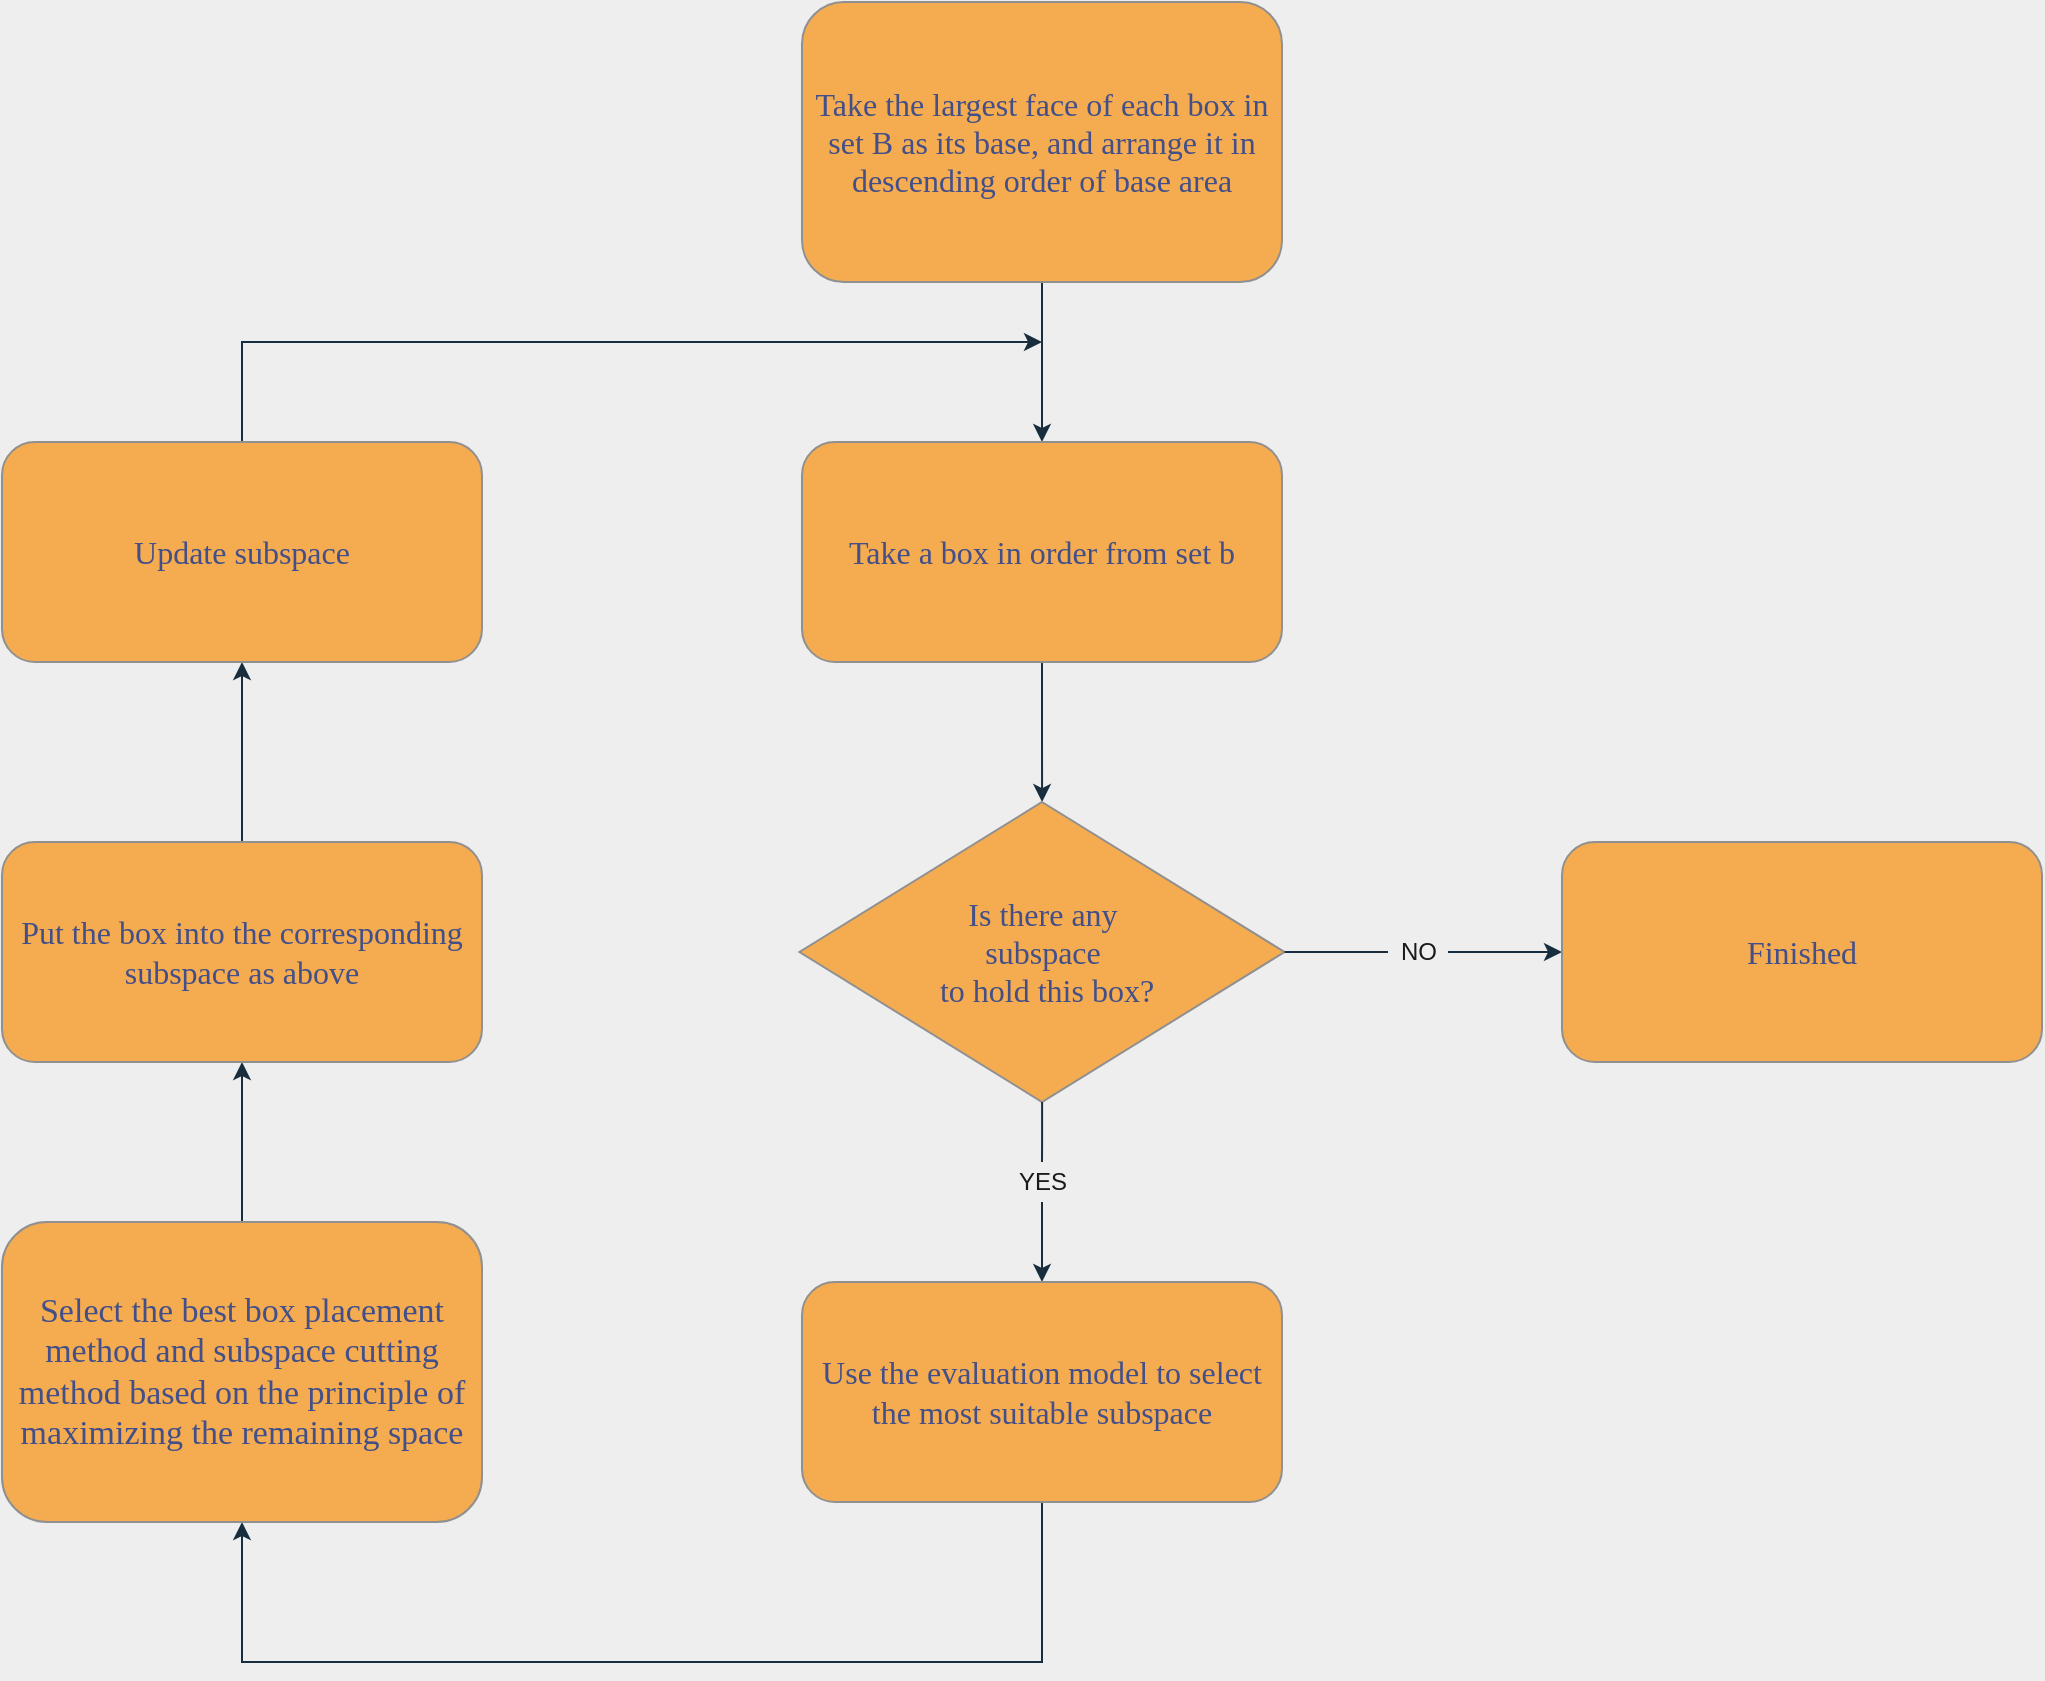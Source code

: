 <mxfile version="16.5.3" type="github" pages="2">
  <diagram id="2F3VAXZ8-1Kr_GdewVta" name="第 1 页">
    <mxGraphModel dx="1828" dy="962" grid="0" gridSize="10" guides="1" tooltips="1" connect="1" arrows="1" fold="1" page="0" pageScale="1" pageWidth="850" pageHeight="1100" background="#EEEEEE" math="0" shadow="0">
      <root>
        <mxCell id="0" />
        <mxCell id="1" parent="0" />
        <mxCell id="1AQx9iqT7WHQDw-DjT6r-6" value="" style="edgeStyle=orthogonalEdgeStyle;rounded=0;orthogonalLoop=1;jettySize=auto;html=1;labelBackgroundColor=#EEEEEE;strokeColor=#182E3E;fontColor=#1A1A1A;" edge="1" parent="1" source="1AQx9iqT7WHQDw-DjT6r-3" target="1AQx9iqT7WHQDw-DjT6r-5">
          <mxGeometry relative="1" as="geometry" />
        </mxCell>
        <mxCell id="1AQx9iqT7WHQDw-DjT6r-3" value="&lt;span style=&quot;font-family: &amp;quot;cascadia code&amp;quot;; font-size: 16px; color: rgb(66, 79, 136);&quot;&gt;Take the largest face of each box in set B as its base, and arrange it in descending order of base area&lt;/span&gt;" style="rounded=1;whiteSpace=wrap;html=1;fillColor=#F5AB50;strokeColor=#909090;fontColor=#1A1A1A;fontSize=16;" vertex="1" parent="1">
          <mxGeometry x="270" y="120" width="240" height="140" as="geometry" />
        </mxCell>
        <mxCell id="1AQx9iqT7WHQDw-DjT6r-12" value="" style="edgeStyle=orthogonalEdgeStyle;rounded=0;orthogonalLoop=1;jettySize=auto;html=1;labelBackgroundColor=#EEEEEE;strokeColor=#182E3E;fontColor=#1A1A1A;" edge="1" parent="1" source="1AQx9iqT7WHQDw-DjT6r-5" target="1AQx9iqT7WHQDw-DjT6r-11">
          <mxGeometry relative="1" as="geometry" />
        </mxCell>
        <mxCell id="1AQx9iqT7WHQDw-DjT6r-5" value="&lt;span style=&quot;font-family: &amp;quot;cascadia code&amp;quot;; font-size: 16px; color: rgb(66, 79, 136);&quot;&gt;Take a box in order from set b&lt;/span&gt;" style="rounded=1;whiteSpace=wrap;html=1;fillColor=#F5AB50;strokeColor=#909090;fontColor=#1A1A1A;fontSize=16;" vertex="1" parent="1">
          <mxGeometry x="270" y="340" width="240" height="110" as="geometry" />
        </mxCell>
        <mxCell id="1AQx9iqT7WHQDw-DjT6r-14" value="" style="edgeStyle=orthogonalEdgeStyle;rounded=0;orthogonalLoop=1;jettySize=auto;html=1;startArrow=none;labelBackgroundColor=#EEEEEE;strokeColor=#182E3E;fontColor=#1A1A1A;" edge="1" parent="1" source="1AQx9iqT7WHQDw-DjT6r-32" target="1AQx9iqT7WHQDw-DjT6r-13">
          <mxGeometry relative="1" as="geometry" />
        </mxCell>
        <mxCell id="1AQx9iqT7WHQDw-DjT6r-29" style="edgeStyle=orthogonalEdgeStyle;rounded=0;orthogonalLoop=1;jettySize=auto;html=1;exitX=1;exitY=0.5;exitDx=0;exitDy=0;entryX=0;entryY=0.5;entryDx=0;entryDy=0;startArrow=none;labelBackgroundColor=#EEEEEE;strokeColor=#182E3E;fontColor=#1A1A1A;" edge="1" parent="1" source="1AQx9iqT7WHQDw-DjT6r-30" target="1AQx9iqT7WHQDw-DjT6r-28">
          <mxGeometry relative="1" as="geometry" />
        </mxCell>
        <mxCell id="1AQx9iqT7WHQDw-DjT6r-11" value="&lt;span style=&quot;font-family: &amp;quot;cascadia code&amp;quot;; font-size: 16px; color: rgb(66, 79, 136);&quot;&gt;Is there any &lt;br style=&quot;font-size: 16px;&quot;&gt;subspace&lt;br style=&quot;font-size: 16px;&quot;&gt;&amp;nbsp;to hold this box?&lt;/span&gt;" style="rhombus;whiteSpace=wrap;html=1;fillColor=#F5AB50;strokeColor=#909090;fontColor=#1A1A1A;fontSize=16;" vertex="1" parent="1">
          <mxGeometry x="268.75" y="520" width="242.5" height="150" as="geometry" />
        </mxCell>
        <mxCell id="1AQx9iqT7WHQDw-DjT6r-17" style="edgeStyle=orthogonalEdgeStyle;rounded=0;orthogonalLoop=1;jettySize=auto;html=1;exitX=0.5;exitY=1;exitDx=0;exitDy=0;entryX=0.5;entryY=1;entryDx=0;entryDy=0;labelBackgroundColor=#EEEEEE;strokeColor=#182E3E;fontColor=#1A1A1A;" edge="1" parent="1" source="1AQx9iqT7WHQDw-DjT6r-13" target="1AQx9iqT7WHQDw-DjT6r-15">
          <mxGeometry relative="1" as="geometry">
            <Array as="points">
              <mxPoint x="390" y="950" />
              <mxPoint x="-10" y="950" />
            </Array>
          </mxGeometry>
        </mxCell>
        <mxCell id="1AQx9iqT7WHQDw-DjT6r-13" value="&lt;span style=&quot;font-family: &amp;quot;cascadia code&amp;quot;; font-size: 16px; color: rgb(66, 79, 136);&quot;&gt;Use the evaluation model to select the most suitable subspace&lt;/span&gt;" style="rounded=1;whiteSpace=wrap;html=1;fillColor=#F5AB50;strokeColor=#909090;fontColor=#1A1A1A;fontSize=16;" vertex="1" parent="1">
          <mxGeometry x="270" y="760" width="240" height="110" as="geometry" />
        </mxCell>
        <mxCell id="1AQx9iqT7WHQDw-DjT6r-19" value="" style="edgeStyle=orthogonalEdgeStyle;rounded=0;orthogonalLoop=1;jettySize=auto;html=1;labelBackgroundColor=#EEEEEE;strokeColor=#182E3E;fontColor=#1A1A1A;" edge="1" parent="1" source="1AQx9iqT7WHQDw-DjT6r-15" target="1AQx9iqT7WHQDw-DjT6r-18">
          <mxGeometry relative="1" as="geometry" />
        </mxCell>
        <mxCell id="1AQx9iqT7WHQDw-DjT6r-15" value="&lt;span style=&quot;font-family: &amp;quot;cascadia code&amp;quot;; font-size: 17px; color: rgb(66, 79, 136);&quot;&gt;Select the best box placement method and subspace cutting method based on the principle of maximizing the remaining space&lt;/span&gt;" style="rounded=1;whiteSpace=wrap;html=1;fillColor=#F5AB50;strokeColor=#909090;fontColor=#1A1A1A;fontSize=17;" vertex="1" parent="1">
          <mxGeometry x="-130" y="730" width="240" height="150" as="geometry" />
        </mxCell>
        <mxCell id="1AQx9iqT7WHQDw-DjT6r-21" value="" style="edgeStyle=orthogonalEdgeStyle;rounded=0;orthogonalLoop=1;jettySize=auto;html=1;labelBackgroundColor=#EEEEEE;strokeColor=#182E3E;fontColor=#1A1A1A;" edge="1" parent="1" source="1AQx9iqT7WHQDw-DjT6r-18" target="1AQx9iqT7WHQDw-DjT6r-20">
          <mxGeometry relative="1" as="geometry" />
        </mxCell>
        <mxCell id="1AQx9iqT7WHQDw-DjT6r-18" value="&lt;span style=&quot;font-family: &amp;quot;cascadia code&amp;quot;; font-size: 16px; color: rgb(66, 79, 136);&quot;&gt;Put the box into the corresponding subspace as above&lt;/span&gt;" style="rounded=1;whiteSpace=wrap;html=1;fillColor=#F5AB50;strokeColor=#909090;fontColor=#1A1A1A;fontSize=16;" vertex="1" parent="1">
          <mxGeometry x="-130" y="540" width="240" height="110" as="geometry" />
        </mxCell>
        <mxCell id="1AQx9iqT7WHQDw-DjT6r-27" style="edgeStyle=orthogonalEdgeStyle;rounded=0;orthogonalLoop=1;jettySize=auto;html=1;exitX=0.5;exitY=0;exitDx=0;exitDy=0;labelBackgroundColor=#EEEEEE;strokeColor=#182E3E;fontColor=#1A1A1A;" edge="1" parent="1" source="1AQx9iqT7WHQDw-DjT6r-20">
          <mxGeometry relative="1" as="geometry">
            <mxPoint x="390" y="290" as="targetPoint" />
            <Array as="points">
              <mxPoint x="-10" y="290" />
            </Array>
          </mxGeometry>
        </mxCell>
        <mxCell id="1AQx9iqT7WHQDw-DjT6r-20" value="&lt;span style=&quot;font-family: &amp;quot;cascadia code&amp;quot;; font-size: 16px; color: rgb(66, 79, 136);&quot;&gt;Update subspace&lt;/span&gt;" style="rounded=1;whiteSpace=wrap;html=1;fillColor=#F5AB50;strokeColor=#909090;fontColor=#1A1A1A;fontSize=16;" vertex="1" parent="1">
          <mxGeometry x="-130" y="340" width="240" height="110" as="geometry" />
        </mxCell>
        <mxCell id="1AQx9iqT7WHQDw-DjT6r-28" value="&lt;span style=&quot;font-family: &amp;quot;cascadia code&amp;quot;; font-size: 16px; color: rgb(66, 79, 136);&quot;&gt;Finished&lt;/span&gt;" style="rounded=1;whiteSpace=wrap;html=1;fillColor=#F5AB50;strokeColor=#909090;fontColor=#1A1A1A;fontSize=16;" vertex="1" parent="1">
          <mxGeometry x="650" y="540" width="240" height="110" as="geometry" />
        </mxCell>
        <mxCell id="1AQx9iqT7WHQDw-DjT6r-30" value="NO" style="text;html=1;align=center;verticalAlign=middle;resizable=0;points=[];autosize=1;strokeColor=none;fillColor=none;fontColor=#1A1A1A;" vertex="1" parent="1">
          <mxGeometry x="563" y="585" width="30" height="20" as="geometry" />
        </mxCell>
        <mxCell id="1AQx9iqT7WHQDw-DjT6r-31" value="" style="edgeStyle=orthogonalEdgeStyle;rounded=0;orthogonalLoop=1;jettySize=auto;html=1;exitX=1;exitY=0.5;exitDx=0;exitDy=0;entryX=0;entryY=0.5;entryDx=0;entryDy=0;endArrow=none;labelBackgroundColor=#EEEEEE;strokeColor=#182E3E;fontColor=#1A1A1A;" edge="1" parent="1" source="1AQx9iqT7WHQDw-DjT6r-11" target="1AQx9iqT7WHQDw-DjT6r-30">
          <mxGeometry relative="1" as="geometry">
            <mxPoint x="511.25" y="595" as="sourcePoint" />
            <mxPoint x="650" y="595" as="targetPoint" />
          </mxGeometry>
        </mxCell>
        <mxCell id="1AQx9iqT7WHQDw-DjT6r-32" value="YES&lt;br&gt;" style="text;html=1;align=center;verticalAlign=middle;resizable=0;points=[];autosize=1;strokeColor=none;fillColor=none;fontColor=#1A1A1A;" vertex="1" parent="1">
          <mxGeometry x="370" y="700" width="40" height="20" as="geometry" />
        </mxCell>
        <mxCell id="1AQx9iqT7WHQDw-DjT6r-33" value="" style="edgeStyle=orthogonalEdgeStyle;rounded=0;orthogonalLoop=1;jettySize=auto;html=1;endArrow=none;labelBackgroundColor=#EEEEEE;strokeColor=#182E3E;fontColor=#1A1A1A;" edge="1" parent="1" source="1AQx9iqT7WHQDw-DjT6r-11" target="1AQx9iqT7WHQDw-DjT6r-32">
          <mxGeometry relative="1" as="geometry">
            <mxPoint x="390.077" y="669.952" as="sourcePoint" />
            <mxPoint x="390.077" y="740.0" as="targetPoint" />
          </mxGeometry>
        </mxCell>
      </root>
    </mxGraphModel>
  </diagram>
  <diagram id="Zxj-QtnGCHVZQRm80m7u" name="第 2 页">
    <mxGraphModel dx="1358" dy="801" grid="0" gridSize="10" guides="1" tooltips="1" connect="1" arrows="1" fold="1" page="0" pageScale="1" pageWidth="850" pageHeight="1100" background="#F1FAEE" math="0" shadow="0">
      <root>
        <mxCell id="zZFkNgz1vnyAvPxSky1K-0" />
        <mxCell id="zZFkNgz1vnyAvPxSky1K-1" parent="zZFkNgz1vnyAvPxSky1K-0" />
        <mxCell id="n6YQ6FvhAp51NBoPDscb-5" value="" style="edgeStyle=orthogonalEdgeStyle;curved=0;rounded=1;sketch=0;orthogonalLoop=1;jettySize=auto;html=1;fontFamily=Lucida Console;fontColor=#1D3557;strokeColor=#457B9D;labelBackgroundColor=#F1FAEE;" edge="1" parent="zZFkNgz1vnyAvPxSky1K-1" source="n6YQ6FvhAp51NBoPDscb-0" target="n6YQ6FvhAp51NBoPDscb-4">
          <mxGeometry relative="1" as="geometry" />
        </mxCell>
        <mxCell id="n6YQ6FvhAp51NBoPDscb-0" value="&lt;font face=&quot;Lucida Console&quot; style=&quot;font-size: 14px;&quot;&gt;Using the entropy method to select the type of UAV&lt;/font&gt;" style="rounded=1;whiteSpace=wrap;html=1;sketch=0;fontColor=#1D3557;strokeColor=#457B9D;fillColor=#A8DADC;fontSize=14;" vertex="1" parent="zZFkNgz1vnyAvPxSky1K-1">
          <mxGeometry x="28" y="39" width="189" height="71" as="geometry" />
        </mxCell>
        <mxCell id="n6YQ6FvhAp51NBoPDscb-7" value="" style="edgeStyle=orthogonalEdgeStyle;curved=0;rounded=1;sketch=0;orthogonalLoop=1;jettySize=auto;html=1;fontFamily=Lucida Console;fontColor=#1D3557;strokeColor=#457B9D;labelBackgroundColor=#F1FAEE;" edge="1" parent="zZFkNgz1vnyAvPxSky1K-1" source="n6YQ6FvhAp51NBoPDscb-4" target="n6YQ6FvhAp51NBoPDscb-6">
          <mxGeometry relative="1" as="geometry" />
        </mxCell>
        <mxCell id="n6YQ6FvhAp51NBoPDscb-4" value="&lt;span style=&quot;font-family: &amp;#34;lucida console&amp;#34;&quot;&gt;Determine rescue procedures&amp;nbsp;and rescue principles&lt;/span&gt;" style="rounded=1;whiteSpace=wrap;html=1;sketch=0;fontColor=#1D3557;strokeColor=#457B9D;fillColor=#A8DADC;fontSize=14;" vertex="1" parent="zZFkNgz1vnyAvPxSky1K-1">
          <mxGeometry x="28" y="167" width="189" height="71" as="geometry" />
        </mxCell>
        <mxCell id="n6YQ6FvhAp51NBoPDscb-9" value="" style="edgeStyle=orthogonalEdgeStyle;curved=0;rounded=1;sketch=0;orthogonalLoop=1;jettySize=auto;html=1;fontFamily=Lucida Console;fontColor=#1D3557;strokeColor=#457B9D;labelBackgroundColor=#F1FAEE;" edge="1" parent="zZFkNgz1vnyAvPxSky1K-1" source="n6YQ6FvhAp51NBoPDscb-6" target="n6YQ6FvhAp51NBoPDscb-8">
          <mxGeometry relative="1" as="geometry" />
        </mxCell>
        <mxCell id="n6YQ6FvhAp51NBoPDscb-6" value="&lt;span style=&quot;font-family: &amp;#34;lucida console&amp;#34;&quot;&gt;Cargo Container Location Model&lt;/span&gt;" style="rounded=1;whiteSpace=wrap;html=1;sketch=0;fontColor=#1D3557;strokeColor=#457B9D;fillColor=#A8DADC;fontSize=14;" vertex="1" parent="zZFkNgz1vnyAvPxSky1K-1">
          <mxGeometry x="28" y="295" width="189" height="71" as="geometry" />
        </mxCell>
        <mxCell id="n6YQ6FvhAp51NBoPDscb-11" value="" style="edgeStyle=orthogonalEdgeStyle;curved=0;rounded=1;sketch=0;orthogonalLoop=1;jettySize=auto;html=1;fontFamily=Lucida Console;fontColor=#1D3557;strokeColor=#457B9D;labelBackgroundColor=#F1FAEE;" edge="1" parent="zZFkNgz1vnyAvPxSky1K-1" source="n6YQ6FvhAp51NBoPDscb-8" target="n6YQ6FvhAp51NBoPDscb-10">
          <mxGeometry relative="1" as="geometry" />
        </mxCell>
        <mxCell id="n6YQ6FvhAp51NBoPDscb-8" value="&lt;span style=&quot;font-family: &amp;#34;lucida console&amp;#34;&quot;&gt;Packing Configuration Model&lt;/span&gt;" style="rounded=1;whiteSpace=wrap;html=1;sketch=0;fontColor=#1D3557;strokeColor=#457B9D;fillColor=#A8DADC;fontSize=14;" vertex="1" parent="zZFkNgz1vnyAvPxSky1K-1">
          <mxGeometry x="28" y="423" width="189" height="71" as="geometry" />
        </mxCell>
        <mxCell id="n6YQ6FvhAp51NBoPDscb-13" value="" style="edgeStyle=orthogonalEdgeStyle;curved=0;rounded=1;sketch=0;orthogonalLoop=1;jettySize=auto;html=1;fontFamily=Lucida Console;fontColor=#1D3557;strokeColor=#457B9D;labelBackgroundColor=#F1FAEE;" edge="1" parent="zZFkNgz1vnyAvPxSky1K-1" source="n6YQ6FvhAp51NBoPDscb-10" target="n6YQ6FvhAp51NBoPDscb-12">
          <mxGeometry relative="1" as="geometry" />
        </mxCell>
        <mxCell id="n6YQ6FvhAp51NBoPDscb-10" value="&lt;span style=&quot;font-family: &amp;#34;lucida console&amp;#34;&quot;&gt;Drone Flight Plan Model&lt;/span&gt;" style="rounded=1;whiteSpace=wrap;html=1;sketch=0;fontColor=#1D3557;strokeColor=#457B9D;fillColor=#A8DADC;fontSize=14;" vertex="1" parent="zZFkNgz1vnyAvPxSky1K-1">
          <mxGeometry x="28" y="551" width="189" height="71" as="geometry" />
        </mxCell>
        <mxCell id="n6YQ6FvhAp51NBoPDscb-12" value="&lt;font face=&quot;Lucida Console&quot; style=&quot;font-size: 14px&quot;&gt;Sensitivity analysis&lt;/font&gt;" style="rounded=1;whiteSpace=wrap;html=1;sketch=0;fontColor=#1D3557;strokeColor=#457B9D;fillColor=#A8DADC;fontSize=14;" vertex="1" parent="zZFkNgz1vnyAvPxSky1K-1">
          <mxGeometry x="28" y="679" width="189" height="71" as="geometry" />
        </mxCell>
        <mxCell id="n6YQ6FvhAp51NBoPDscb-14" value="" style="shape=curlyBracket;whiteSpace=wrap;html=1;rounded=1;sketch=0;fontFamily=Lucida Console;fontColor=#1D3557;strokeColor=#457B9D;fillColor=#A8DADC;" vertex="1" parent="zZFkNgz1vnyAvPxSky1K-1">
          <mxGeometry x="279" y="14.5" width="20" height="120" as="geometry" />
        </mxCell>
        <mxCell id="n6YQ6FvhAp51NBoPDscb-16" value="Max Payload Capability" style="text;html=1;align=center;verticalAlign=middle;resizable=0;points=[];autosize=1;strokeColor=none;fillColor=none;fontFamily=Lucida Console;fontColor=#1D3557;fontSize=15;" vertex="1" parent="zZFkNgz1vnyAvPxSky1K-1">
          <mxGeometry x="309" y="17" width="209" height="22" as="geometry" />
        </mxCell>
        <mxCell id="n6YQ6FvhAp51NBoPDscb-17" value="Flight Distance No Cargo" style="text;html=1;align=center;verticalAlign=middle;resizable=0;points=[];autosize=1;strokeColor=none;fillColor=none;fontFamily=Lucida Console;fontColor=#1D3557;fontSize=15;" vertex="1" parent="zZFkNgz1vnyAvPxSky1K-1">
          <mxGeometry x="309" y="63.5" width="227" height="22" as="geometry" />
        </mxCell>
        <mxCell id="n6YQ6FvhAp51NBoPDscb-18" value="Space Utilization" style="text;html=1;align=center;verticalAlign=middle;resizable=0;points=[];autosize=1;strokeColor=none;fillColor=none;fontFamily=Lucida Console;fontColor=#1D3557;fontSize=15;" vertex="1" parent="zZFkNgz1vnyAvPxSky1K-1">
          <mxGeometry x="309" y="110" width="163" height="22" as="geometry" />
        </mxCell>
        <mxCell id="n6YQ6FvhAp51NBoPDscb-23" value="" style="shape=actor;whiteSpace=wrap;html=1;rounded=0;sketch=0;fontFamily=Lucida Console;fontSize=14;fontColor=#1D3557;strokeColor=#457B9D;fillColor=#A8DADC;" vertex="1" parent="zZFkNgz1vnyAvPxSky1K-1">
          <mxGeometry x="279" y="172.5" width="40" height="60" as="geometry" />
        </mxCell>
        <mxCell id="n6YQ6FvhAp51NBoPDscb-24" value="&lt;font style=&quot;font-size: 15px&quot;&gt;Maximum And Fastest Delivery Of Relief Supplies&lt;/font&gt;" style="text;html=1;align=center;verticalAlign=middle;resizable=0;points=[];autosize=1;strokeColor=none;fillColor=none;fontSize=14;fontFamily=Lucida Console;fontColor=#1D3557;" vertex="1" parent="zZFkNgz1vnyAvPxSky1K-1">
          <mxGeometry x="332" y="192" width="435" height="21" as="geometry" />
        </mxCell>
        <mxCell id="n6YQ6FvhAp51NBoPDscb-28" value="" style="shape=curlyBracket;whiteSpace=wrap;html=1;rounded=1;sketch=0;fontFamily=Lucida Console;fontColor=#1D3557;strokeColor=#457B9D;fillColor=#A8DADC;" vertex="1" parent="zZFkNgz1vnyAvPxSky1K-1">
          <mxGeometry x="279" y="263.25" width="20" height="134.5" as="geometry" />
        </mxCell>
        <mxCell id="n6YQ6FvhAp51NBoPDscb-29" value="Hospital" style="text;html=1;align=center;verticalAlign=middle;resizable=0;points=[];autosize=1;strokeColor=none;fillColor=none;fontFamily=Lucida Console;fontColor=#1D3557;fontSize=15;" vertex="1" parent="zZFkNgz1vnyAvPxSky1K-1">
          <mxGeometry x="309" y="263.25" width="82" height="22" as="geometry" />
        </mxCell>
        <mxCell id="n6YQ6FvhAp51NBoPDscb-30" value="Airport" style="text;html=1;align=center;verticalAlign=middle;resizable=0;points=[];autosize=1;strokeColor=none;fillColor=none;fontFamily=Lucida Console;fontColor=#1D3557;fontSize=15;" vertex="1" parent="zZFkNgz1vnyAvPxSky1K-1">
          <mxGeometry x="309" y="299.75" width="73" height="22" as="geometry" />
        </mxCell>
        <mxCell id="n6YQ6FvhAp51NBoPDscb-31" value="Drone Rransit station" style="text;html=1;align=center;verticalAlign=middle;resizable=0;points=[];autosize=1;strokeColor=none;fillColor=none;fontFamily=Lucida Console;fontColor=#1D3557;fontSize=15;" vertex="1" parent="zZFkNgz1vnyAvPxSky1K-1">
          <mxGeometry x="309" y="373.75" width="200" height="22" as="geometry" />
        </mxCell>
        <mxCell id="n6YQ6FvhAp51NBoPDscb-32" value="Cargo Container" style="text;html=1;align=center;verticalAlign=middle;resizable=0;points=[];autosize=1;strokeColor=none;fillColor=none;fontSize=15;fontFamily=Lucida Console;fontColor=#1D3557;" vertex="1" parent="zZFkNgz1vnyAvPxSky1K-1">
          <mxGeometry x="309" y="336.75" width="145" height="22" as="geometry" />
        </mxCell>
        <mxCell id="n6YQ6FvhAp51NBoPDscb-33" value="" style="html=1;whiteSpace=wrap;shape=isoCube2;backgroundOutline=1;isoAngle=15;rounded=0;sketch=0;fontFamily=Lucida Console;fontSize=16;fontColor=#1D3557;strokeColor=#457B9D;fillColor=#A8DADC;" vertex="1" parent="zZFkNgz1vnyAvPxSky1K-1">
          <mxGeometry x="279" y="423" width="73" height="72" as="geometry" />
        </mxCell>
        <mxCell id="n6YQ6FvhAp51NBoPDscb-34" value="3D-RSO algorithm" style="text;html=1;align=center;verticalAlign=middle;resizable=0;points=[];autosize=1;strokeColor=none;fillColor=none;fontSize=16;fontFamily=Lucida Console;fontColor=#1D3557;" vertex="1" parent="zZFkNgz1vnyAvPxSky1K-1">
          <mxGeometry x="379" y="447.5" width="164" height="23" as="geometry" />
        </mxCell>
        <mxCell id="n6YQ6FvhAp51NBoPDscb-36" value="The Number Of UAV" style="text;html=1;align=center;verticalAlign=middle;resizable=0;points=[];autosize=1;strokeColor=none;fillColor=none;fontSize=16;fontFamily=Lucida Console;fontColor=#1D3557;" vertex="1" parent="zZFkNgz1vnyAvPxSky1K-1">
          <mxGeometry x="671" y="319" width="174" height="23" as="geometry" />
        </mxCell>
        <mxCell id="n6YQ6FvhAp51NBoPDscb-37" value="" style="html=1;shadow=0;dashed=0;align=center;verticalAlign=middle;shape=mxgraph.arrows2.arrow;dy=0.67;dx=20;notch=0;rounded=0;sketch=0;fontFamily=Lucida Console;fontSize=16;fontColor=#1D3557;strokeColor=#457B9D;fillColor=#A8DADC;" vertex="1" parent="zZFkNgz1vnyAvPxSky1K-1">
          <mxGeometry x="538" y="300.5" width="97" height="60" as="geometry" />
        </mxCell>
        <mxCell id="n6YQ6FvhAp51NBoPDscb-51" value="Schedules And Routes" style="swimlane;fontStyle=0;childLayout=stackLayout;horizontal=1;startSize=26;fillColor=none;horizontalStack=0;resizeParent=1;resizeParentMax=0;resizeLast=0;collapsible=1;marginBottom=0;rounded=0;sketch=0;fontFamily=Lucida Console;fontSize=16;fontColor=#1D3557;strokeColor=#457B9D;align=center;" vertex="1" parent="zZFkNgz1vnyAvPxSky1K-1">
          <mxGeometry x="279" y="547.5" width="259" height="78" as="geometry" />
        </mxCell>
        <mxCell id="n6YQ6FvhAp51NBoPDscb-52" value="Medical Supply Delivery" style="text;strokeColor=none;fillColor=none;align=center;verticalAlign=top;spacingLeft=4;spacingRight=4;overflow=hidden;rotatable=0;points=[[0,0.5],[1,0.5]];portConstraint=eastwest;rounded=0;sketch=0;fontFamily=Lucida Console;fontSize=16;fontColor=#1D3557;" vertex="1" parent="n6YQ6FvhAp51NBoPDscb-51">
          <mxGeometry y="26" width="259" height="26" as="geometry" />
        </mxCell>
        <mxCell id="n6YQ6FvhAp51NBoPDscb-53" value="Video Reconnaissance" style="text;strokeColor=none;fillColor=none;align=center;verticalAlign=top;spacingLeft=4;spacingRight=4;overflow=hidden;rotatable=0;points=[[0,0.5],[1,0.5]];portConstraint=eastwest;rounded=0;sketch=0;fontFamily=Lucida Console;fontSize=16;fontColor=#1D3557;" vertex="1" parent="n6YQ6FvhAp51NBoPDscb-51">
          <mxGeometry y="52" width="259" height="26" as="geometry" />
        </mxCell>
        <mxCell id="n6YQ6FvhAp51NBoPDscb-56" value="" style="verticalLabelPosition=bottom;verticalAlign=top;html=1;shape=mxgraph.basic.tick;rounded=0;sketch=0;fontFamily=Lucida Console;fontSize=16;fontColor=#1D3557;strokeColor=#457B9D;fillColor=#A8DADC;" vertex="1" parent="zZFkNgz1vnyAvPxSky1K-1">
          <mxGeometry x="279" y="668.25" width="84" height="92.5" as="geometry" />
        </mxCell>
      </root>
    </mxGraphModel>
  </diagram>
</mxfile>
